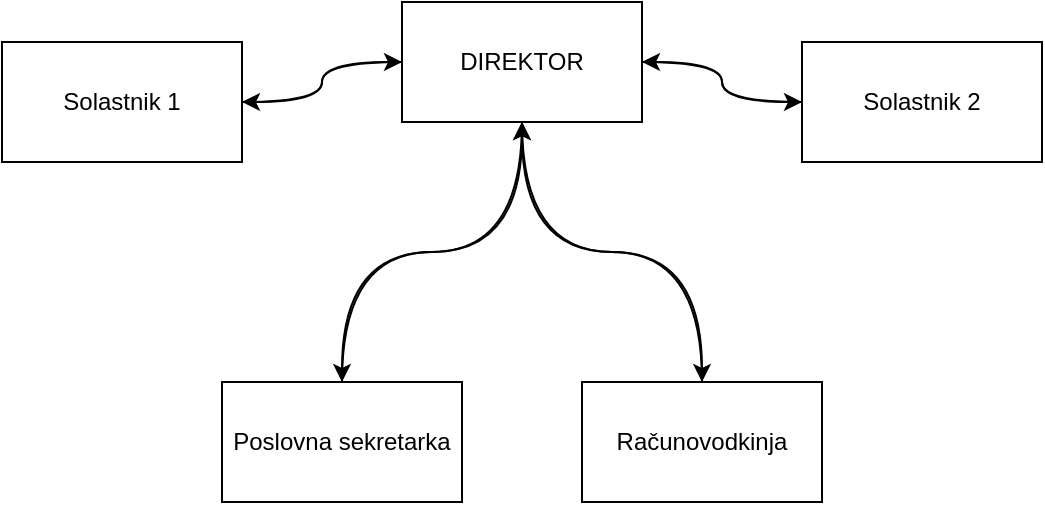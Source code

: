 <mxfile version="22.1.18" type="github">
  <diagram name="Page-1" id="eQUrBIrdlZTGklinbN4t">
    <mxGraphModel dx="609" dy="795" grid="1" gridSize="10" guides="1" tooltips="1" connect="1" arrows="1" fold="1" page="1" pageScale="1" pageWidth="850" pageHeight="1100" math="0" shadow="0">
      <root>
        <mxCell id="0" />
        <mxCell id="1" parent="0" />
        <mxCell id="4WfFk2tCFXEiUDCCFnCd-39" style="edgeStyle=orthogonalEdgeStyle;rounded=0;orthogonalLoop=1;jettySize=auto;html=1;exitX=0.5;exitY=1;exitDx=0;exitDy=0;curved=1;entryX=0.5;entryY=0;entryDx=0;entryDy=0;" edge="1" parent="1" source="4WfFk2tCFXEiUDCCFnCd-28" target="4WfFk2tCFXEiUDCCFnCd-33">
          <mxGeometry relative="1" as="geometry">
            <mxPoint x="270" y="360" as="targetPoint" />
          </mxGeometry>
        </mxCell>
        <mxCell id="4WfFk2tCFXEiUDCCFnCd-40" style="edgeStyle=orthogonalEdgeStyle;rounded=0;orthogonalLoop=1;jettySize=auto;html=1;exitX=0.5;exitY=1;exitDx=0;exitDy=0;entryX=0.5;entryY=0;entryDx=0;entryDy=0;curved=1;" edge="1" parent="1" source="4WfFk2tCFXEiUDCCFnCd-28" target="4WfFk2tCFXEiUDCCFnCd-36">
          <mxGeometry relative="1" as="geometry" />
        </mxCell>
        <mxCell id="4WfFk2tCFXEiUDCCFnCd-45" value="" style="edgeStyle=orthogonalEdgeStyle;rounded=0;orthogonalLoop=1;jettySize=auto;html=1;curved=1;" edge="1" parent="1" source="4WfFk2tCFXEiUDCCFnCd-28" target="4WfFk2tCFXEiUDCCFnCd-30">
          <mxGeometry relative="1" as="geometry" />
        </mxCell>
        <mxCell id="4WfFk2tCFXEiUDCCFnCd-46" style="edgeStyle=orthogonalEdgeStyle;rounded=0;orthogonalLoop=1;jettySize=auto;html=1;entryX=1;entryY=0.5;entryDx=0;entryDy=0;curved=1;" edge="1" parent="1" source="4WfFk2tCFXEiUDCCFnCd-28" target="4WfFk2tCFXEiUDCCFnCd-29">
          <mxGeometry relative="1" as="geometry" />
        </mxCell>
        <mxCell id="4WfFk2tCFXEiUDCCFnCd-28" value="DIREKTOR" style="rounded=0;whiteSpace=wrap;html=1;" vertex="1" parent="1">
          <mxGeometry x="290" y="180" width="120" height="60" as="geometry" />
        </mxCell>
        <mxCell id="4WfFk2tCFXEiUDCCFnCd-44" value="" style="edgeStyle=orthogonalEdgeStyle;rounded=0;orthogonalLoop=1;jettySize=auto;html=1;curved=1;" edge="1" parent="1" source="4WfFk2tCFXEiUDCCFnCd-29" target="4WfFk2tCFXEiUDCCFnCd-28">
          <mxGeometry relative="1" as="geometry" />
        </mxCell>
        <mxCell id="4WfFk2tCFXEiUDCCFnCd-29" value="Solastnik 1" style="rounded=0;whiteSpace=wrap;html=1;" vertex="1" parent="1">
          <mxGeometry x="90" y="200" width="120" height="60" as="geometry" />
        </mxCell>
        <mxCell id="4WfFk2tCFXEiUDCCFnCd-43" value="" style="edgeStyle=orthogonalEdgeStyle;rounded=0;orthogonalLoop=1;jettySize=auto;html=1;curved=1;" edge="1" parent="1" source="4WfFk2tCFXEiUDCCFnCd-30" target="4WfFk2tCFXEiUDCCFnCd-28">
          <mxGeometry relative="1" as="geometry" />
        </mxCell>
        <mxCell id="4WfFk2tCFXEiUDCCFnCd-30" value="Solastnik 2" style="rounded=0;whiteSpace=wrap;html=1;" vertex="1" parent="1">
          <mxGeometry x="490" y="200" width="120" height="60" as="geometry" />
        </mxCell>
        <mxCell id="4WfFk2tCFXEiUDCCFnCd-37" style="edgeStyle=orthogonalEdgeStyle;rounded=0;orthogonalLoop=1;jettySize=auto;html=1;entryX=0.5;entryY=1;entryDx=0;entryDy=0;curved=1;" edge="1" parent="1" source="4WfFk2tCFXEiUDCCFnCd-33" target="4WfFk2tCFXEiUDCCFnCd-28">
          <mxGeometry relative="1" as="geometry" />
        </mxCell>
        <mxCell id="4WfFk2tCFXEiUDCCFnCd-33" value="Poslovna sekretarka" style="rounded=0;whiteSpace=wrap;html=1;" vertex="1" parent="1">
          <mxGeometry x="200" y="370" width="120" height="60" as="geometry" />
        </mxCell>
        <mxCell id="4WfFk2tCFXEiUDCCFnCd-38" style="edgeStyle=orthogonalEdgeStyle;rounded=0;orthogonalLoop=1;jettySize=auto;html=1;entryX=0.5;entryY=1;entryDx=0;entryDy=0;curved=1;" edge="1" parent="1" source="4WfFk2tCFXEiUDCCFnCd-36" target="4WfFk2tCFXEiUDCCFnCd-28">
          <mxGeometry relative="1" as="geometry" />
        </mxCell>
        <mxCell id="4WfFk2tCFXEiUDCCFnCd-36" value="Računovodkinja" style="rounded=0;whiteSpace=wrap;html=1;" vertex="1" parent="1">
          <mxGeometry x="380" y="370" width="120" height="60" as="geometry" />
        </mxCell>
      </root>
    </mxGraphModel>
  </diagram>
</mxfile>
